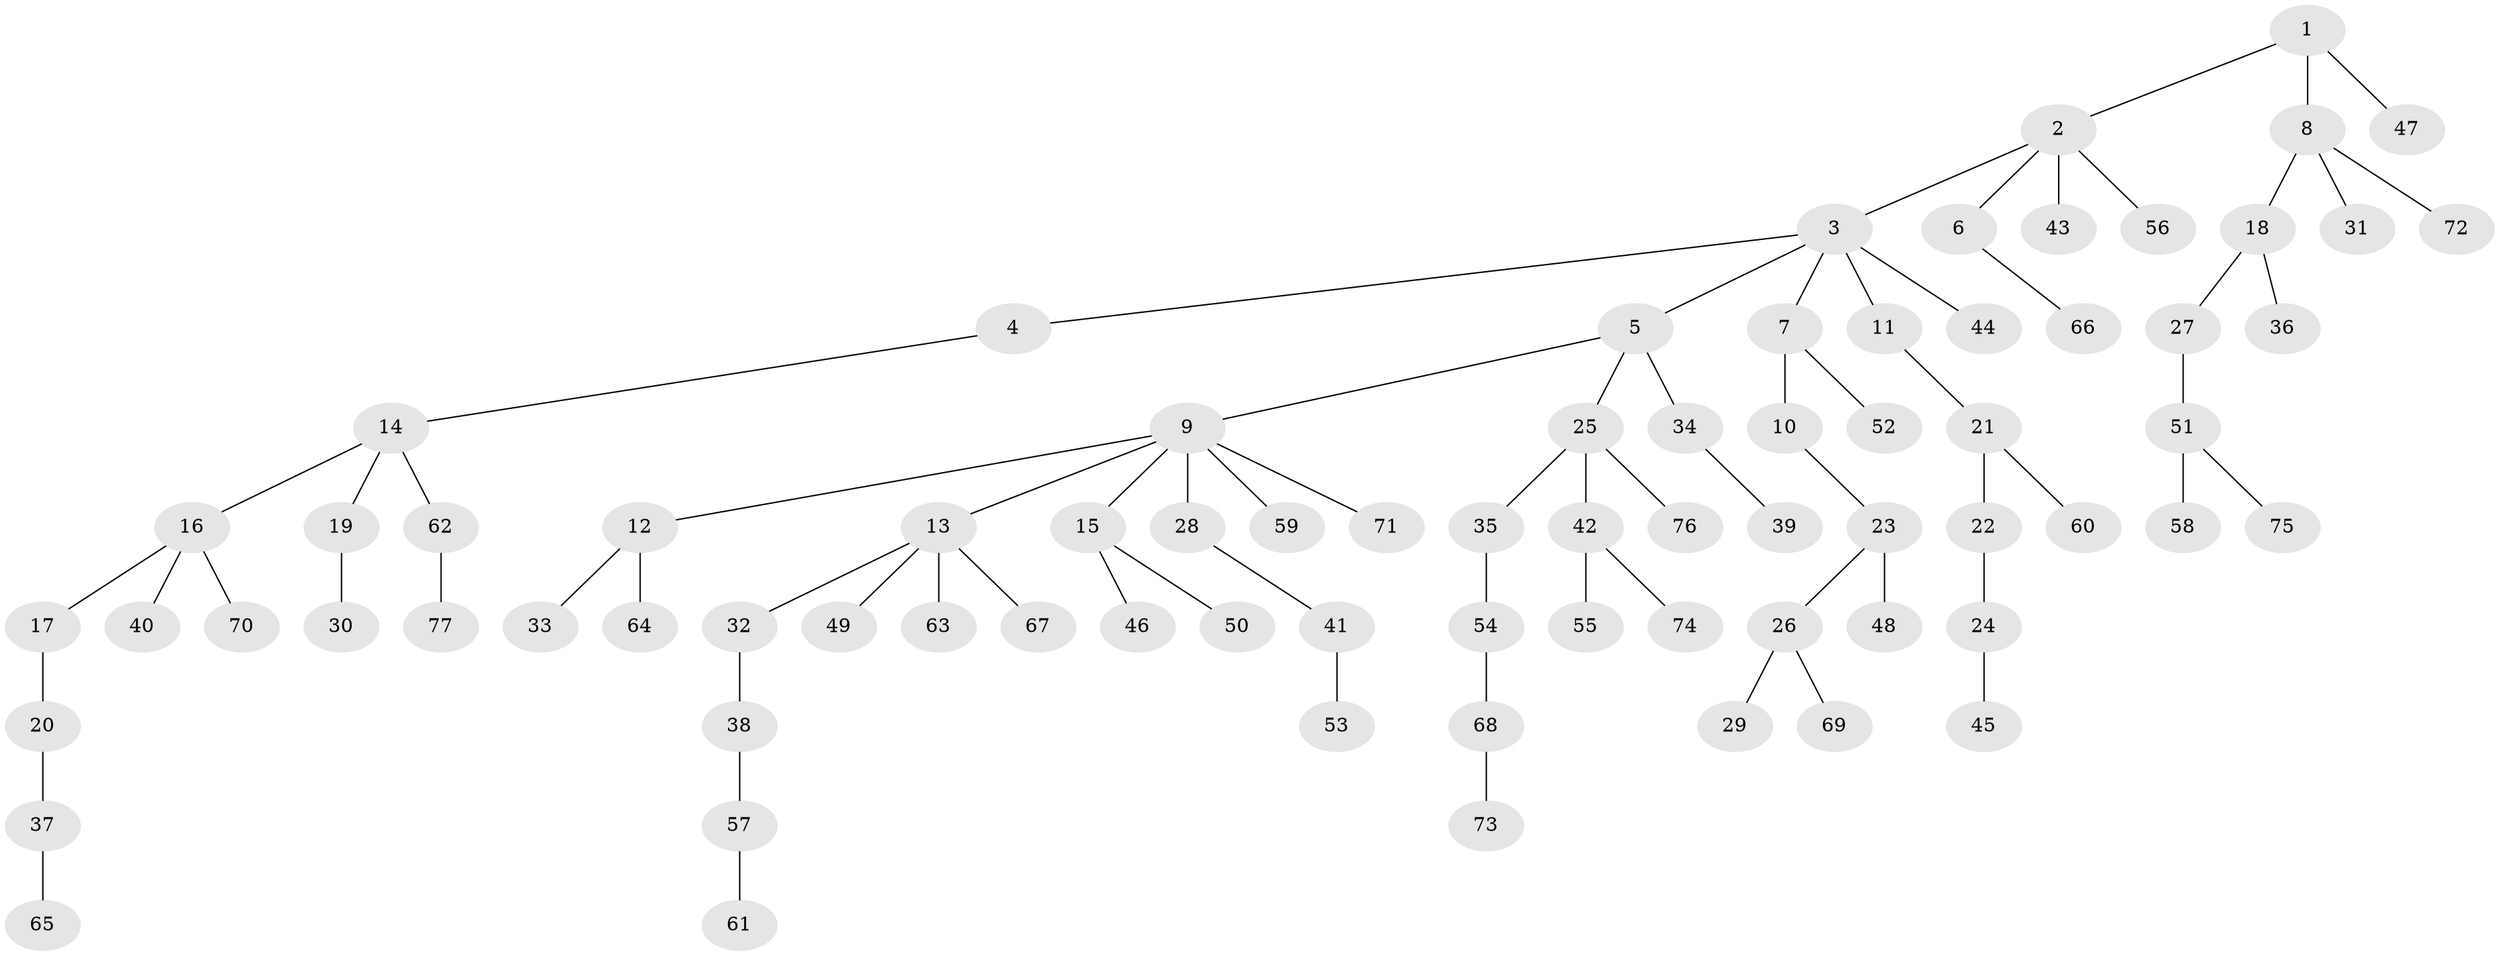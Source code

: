 // Generated by graph-tools (version 1.1) at 2025/53/03/09/25 04:53:25]
// undirected, 77 vertices, 76 edges
graph export_dot {
graph [start="1"]
  node [color=gray90,style=filled];
  1;
  2;
  3;
  4;
  5;
  6;
  7;
  8;
  9;
  10;
  11;
  12;
  13;
  14;
  15;
  16;
  17;
  18;
  19;
  20;
  21;
  22;
  23;
  24;
  25;
  26;
  27;
  28;
  29;
  30;
  31;
  32;
  33;
  34;
  35;
  36;
  37;
  38;
  39;
  40;
  41;
  42;
  43;
  44;
  45;
  46;
  47;
  48;
  49;
  50;
  51;
  52;
  53;
  54;
  55;
  56;
  57;
  58;
  59;
  60;
  61;
  62;
  63;
  64;
  65;
  66;
  67;
  68;
  69;
  70;
  71;
  72;
  73;
  74;
  75;
  76;
  77;
  1 -- 2;
  1 -- 8;
  1 -- 47;
  2 -- 3;
  2 -- 6;
  2 -- 43;
  2 -- 56;
  3 -- 4;
  3 -- 5;
  3 -- 7;
  3 -- 11;
  3 -- 44;
  4 -- 14;
  5 -- 9;
  5 -- 25;
  5 -- 34;
  6 -- 66;
  7 -- 10;
  7 -- 52;
  8 -- 18;
  8 -- 31;
  8 -- 72;
  9 -- 12;
  9 -- 13;
  9 -- 15;
  9 -- 28;
  9 -- 59;
  9 -- 71;
  10 -- 23;
  11 -- 21;
  12 -- 33;
  12 -- 64;
  13 -- 32;
  13 -- 49;
  13 -- 63;
  13 -- 67;
  14 -- 16;
  14 -- 19;
  14 -- 62;
  15 -- 46;
  15 -- 50;
  16 -- 17;
  16 -- 40;
  16 -- 70;
  17 -- 20;
  18 -- 27;
  18 -- 36;
  19 -- 30;
  20 -- 37;
  21 -- 22;
  21 -- 60;
  22 -- 24;
  23 -- 26;
  23 -- 48;
  24 -- 45;
  25 -- 35;
  25 -- 42;
  25 -- 76;
  26 -- 29;
  26 -- 69;
  27 -- 51;
  28 -- 41;
  32 -- 38;
  34 -- 39;
  35 -- 54;
  37 -- 65;
  38 -- 57;
  41 -- 53;
  42 -- 55;
  42 -- 74;
  51 -- 58;
  51 -- 75;
  54 -- 68;
  57 -- 61;
  62 -- 77;
  68 -- 73;
}
